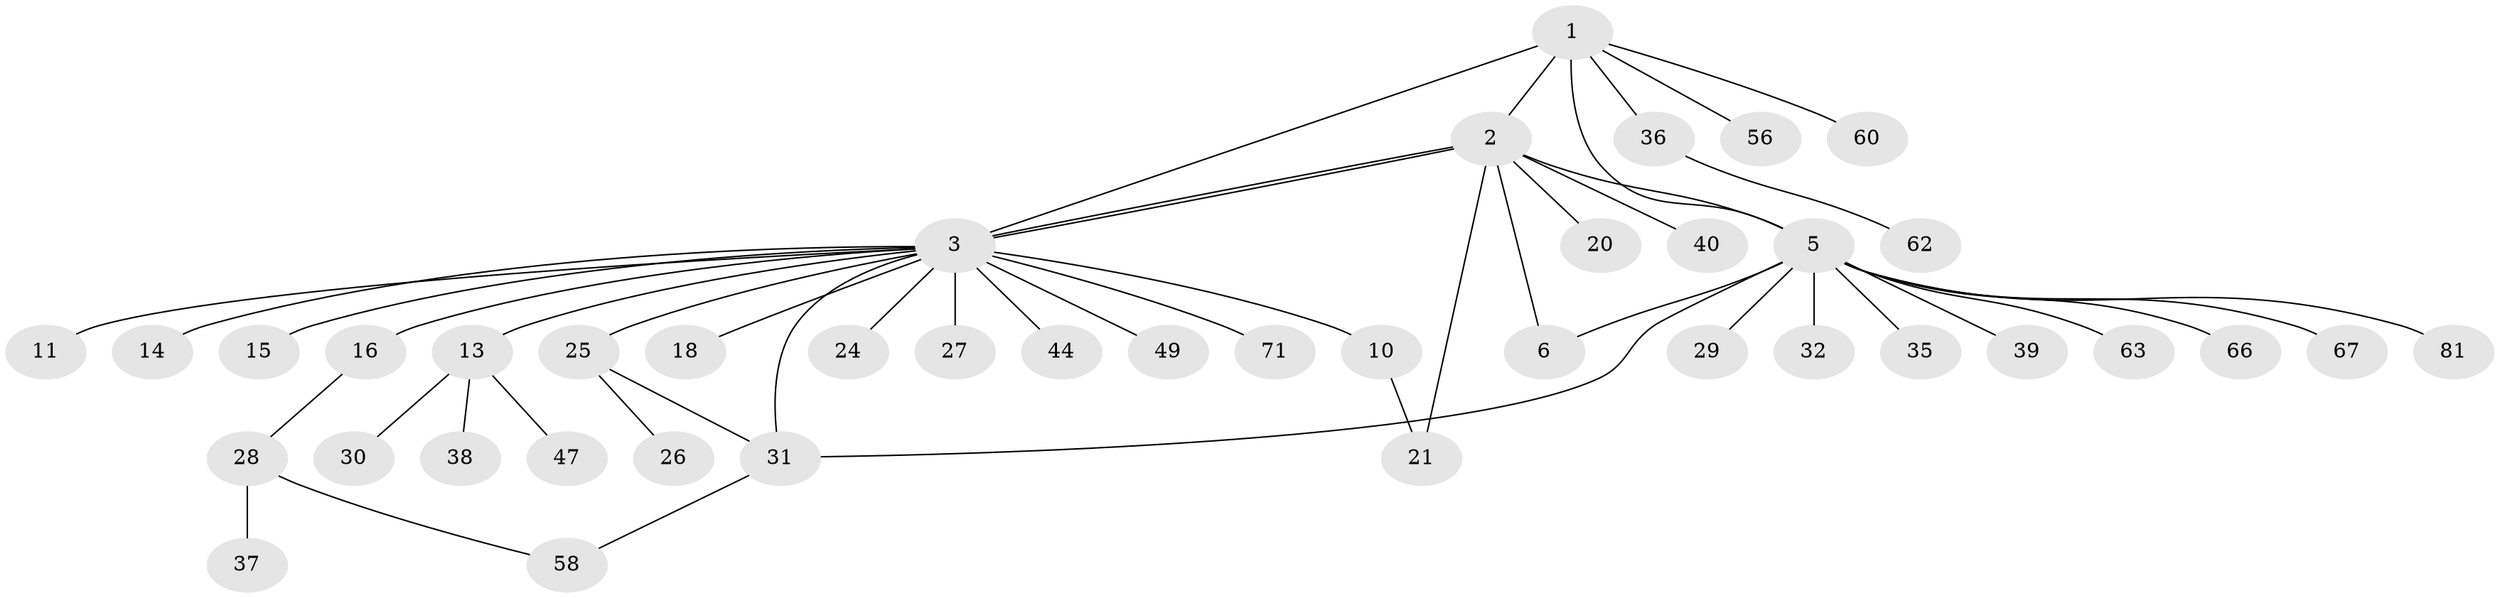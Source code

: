 // original degree distribution, {3: 0.06097560975609756, 15: 0.012195121951219513, 14: 0.012195121951219513, 12: 0.012195121951219513, 10: 0.012195121951219513, 5: 0.024390243902439025, 4: 0.04878048780487805, 9: 0.012195121951219513, 1: 0.5975609756097561, 2: 0.1951219512195122, 6: 0.012195121951219513}
// Generated by graph-tools (version 1.1) at 2025/14/03/09/25 04:14:21]
// undirected, 41 vertices, 48 edges
graph export_dot {
graph [start="1"]
  node [color=gray90,style=filled];
  1 [super="+34"];
  2 [super="+9+33+12+23+53+78"];
  3 [super="+46+45+7+4"];
  5 [super="+41+19+70"];
  6 [super="+79+65+17"];
  10;
  11;
  13;
  14;
  15;
  16;
  18;
  20;
  21 [super="+50"];
  24;
  25 [super="+82"];
  26;
  27;
  28;
  29;
  30 [super="+72"];
  31;
  32;
  35;
  36;
  37;
  38;
  39;
  40;
  44;
  47;
  49;
  56;
  58;
  60;
  62;
  63;
  66;
  67;
  71;
  81;
  1 -- 2 [weight=2];
  1 -- 56;
  1 -- 3;
  1 -- 36;
  1 -- 5;
  1 -- 60;
  2 -- 3 [weight=3];
  2 -- 3;
  2 -- 5;
  2 -- 6;
  2 -- 20;
  2 -- 40;
  2 -- 21;
  3 -- 10;
  3 -- 11;
  3 -- 14;
  3 -- 16;
  3 -- 44;
  3 -- 49;
  3 -- 71;
  3 -- 13;
  3 -- 15;
  3 -- 18;
  3 -- 24;
  3 -- 25;
  3 -- 27;
  3 -- 31;
  5 -- 29;
  5 -- 32;
  5 -- 35;
  5 -- 39;
  5 -- 67;
  5 -- 81;
  5 -- 66;
  5 -- 6;
  5 -- 63;
  5 -- 31;
  10 -- 21;
  13 -- 30;
  13 -- 38;
  13 -- 47;
  16 -- 28;
  25 -- 26;
  25 -- 31;
  28 -- 37;
  28 -- 58;
  31 -- 58;
  36 -- 62;
}
